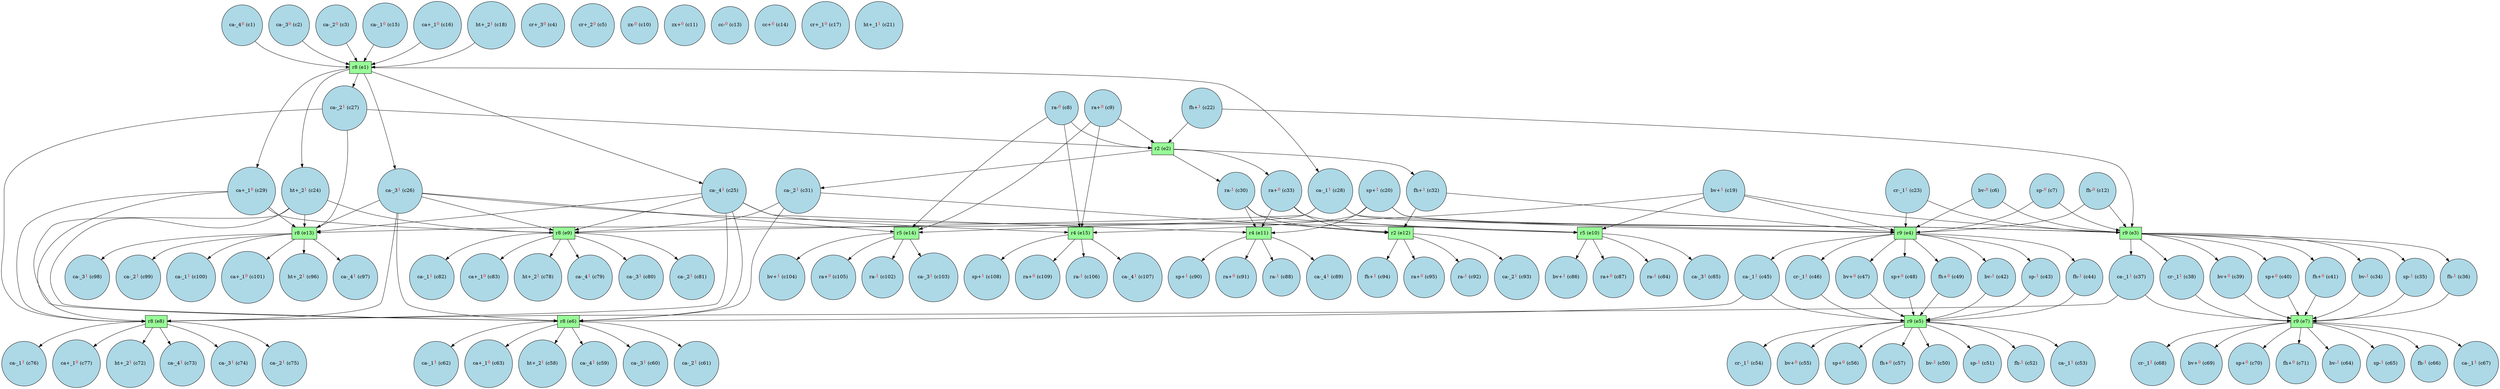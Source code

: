 digraph test {
  c1 -> e1;
  c2 -> e1;
  c3 -> e1;
  c6 -> e4;
  c6 -> e3;
  c7 -> e4;
  c7 -> e3;
  c8 -> e14;
  c8 -> e15;
  c8 -> e2;
  c9 -> e14;
  c9 -> e15;
  c9 -> e2;
  c12 -> e4;
  c12 -> e3;
  c15 -> e1;
  c16 -> e1;
  c18 -> e1;
  c19 -> e4;
  c19 -> e10;
  c19 -> e3;
  c19 -> e14;
  c20 -> e4;
  c20 -> e11;
  c20 -> e3;
  c20 -> e15;
  c22 -> e3;
  c22 -> e2;
  c23 -> e4;
  c23 -> e3;
  e1 -> c24;
  c24 -> e6;
  c24 -> e8;
  c24 -> e9;
  c24 -> e13;
  e1 -> c25;
  c25 -> e6;
  c25 -> e8;
  c25 -> e9;
  c25 -> e11;
  c25 -> e13;
  c25 -> e15;
  e1 -> c26;
  c26 -> e6;
  c26 -> e8;
  c26 -> e9;
  c26 -> e10;
  c26 -> e13;
  c26 -> e14;
  e1 -> c27;
  c27 -> e8;
  c27 -> e13;
  c27 -> e2;
  e1 -> c28;
  c28 -> e4;
  c28 -> e9;
  c28 -> e3;
  c28 -> e13;
  e1 -> c29;
  c29 -> e6;
  c29 -> e8;
  c29 -> e9;
  c29 -> e13;
  e2 -> c30;
  c30 -> e10;
  c30 -> e11;
  c30 -> e12;
  e2 -> c31;
  c31 -> e6;
  c31 -> e9;
  c31 -> e12;
  e2 -> c32;
  c32 -> e4;
  c32 -> e12;
  e2 -> c33;
  c33 -> e10;
  c33 -> e11;
  c33 -> e12;
  e3 -> c34;
  c34 -> e7;
  e3 -> c35;
  c35 -> e7;
  e3 -> c36;
  c36 -> e7;
  e3 -> c37;
  c37 -> e7;
  c37 -> e8;
  e3 -> c38;
  c38 -> e7;
  e3 -> c39;
  c39 -> e7;
  e3 -> c40;
  c40 -> e7;
  e3 -> c41;
  c41 -> e7;
  e4 -> c42;
  c42 -> e5;
  e4 -> c43;
  c43 -> e5;
  e4 -> c44;
  c44 -> e5;
  e4 -> c45;
  c45 -> e5;
  c45 -> e6;
  e4 -> c46;
  c46 -> e5;
  e4 -> c47;
  c47 -> e5;
  e4 -> c48;
  c48 -> e5;
  e4 -> c49;
  c49 -> e5;
  e5 -> c50;
  e5 -> c51;
  e5 -> c52;
  e5 -> c53;
  e5 -> c54;
  e5 -> c55;
  e5 -> c56;
  e5 -> c57;
  e6 -> c58;
  e6 -> c59;
  e6 -> c60;
  e6 -> c61;
  e6 -> c62;
  e6 -> c63;
  e7 -> c64;
  e7 -> c65;
  e7 -> c66;
  e7 -> c67;
  e7 -> c68;
  e7 -> c69;
  e7 -> c70;
  e7 -> c71;
  e8 -> c72;
  e8 -> c73;
  e8 -> c74;
  e8 -> c75;
  e8 -> c76;
  e8 -> c77;
  e9 -> c78;
  e9 -> c79;
  e9 -> c80;
  e9 -> c81;
  e9 -> c82;
  e9 -> c83;
  e10 -> c84;
  e10 -> c85;
  e10 -> c86;
  e10 -> c87;
  e11 -> c88;
  e11 -> c89;
  e11 -> c90;
  e11 -> c91;
  e12 -> c92;
  e12 -> c93;
  e12 -> c94;
  e12 -> c95;
  e13 -> c96;
  e13 -> c97;
  e13 -> c98;
  e13 -> c99;
  e13 -> c100;
  e13 -> c101;
  e14 -> c102;
  e14 -> c103;
  e14 -> c104;
  e14 -> c105;
  e15 -> c106;
  e15 -> c107;
  e15 -> c108;
  e15 -> c109;
  c1 [fillcolor=lightblue label= <ca-_4<FONT COLOR="red"><SUP>0</SUP></FONT>&nbsp;(c1)> shape=circle style=filled];
  c2 [fillcolor=lightblue label= <ca-_3<FONT COLOR="red"><SUP>0</SUP></FONT>&nbsp;(c2)> shape=circle style=filled];
  c3 [fillcolor=lightblue label= <ca-_2<FONT COLOR="red"><SUP>0</SUP></FONT>&nbsp;(c3)> shape=circle style=filled];
  c4 [fillcolor=lightblue label= <cr+_3<FONT COLOR="red"><SUP>0</SUP></FONT>&nbsp;(c4)> shape=circle style=filled];
  c5 [fillcolor=lightblue label= <cr+_2<FONT COLOR="red"><SUP>0</SUP></FONT>&nbsp;(c5)> shape=circle style=filled];
  c6 [fillcolor=lightblue label= <bv-<FONT COLOR="red"><SUP>0</SUP></FONT>&nbsp;(c6)> shape=circle style=filled];
  c7 [fillcolor=lightblue label= <sp-<FONT COLOR="red"><SUP>0</SUP></FONT>&nbsp;(c7)> shape=circle style=filled];
  c8 [fillcolor=lightblue label= <ra-<FONT COLOR="red"><SUP>0</SUP></FONT>&nbsp;(c8)> shape=circle style=filled];
  c9 [fillcolor=lightblue label= <ra+<FONT COLOR="red"><SUP>0</SUP></FONT>&nbsp;(c9)> shape=circle style=filled];
  c10 [fillcolor=lightblue label= <zx-<FONT COLOR="red"><SUP>0</SUP></FONT>&nbsp;(c10)> shape=circle style=filled];
  c11 [fillcolor=lightblue label= <zx+<FONT COLOR="red"><SUP>0</SUP></FONT>&nbsp;(c11)> shape=circle style=filled];
  c12 [fillcolor=lightblue label= <fh-<FONT COLOR="red"><SUP>0</SUP></FONT>&nbsp;(c12)> shape=circle style=filled];
  c13 [fillcolor=lightblue label= <cc-<FONT COLOR="red"><SUP>0</SUP></FONT>&nbsp;(c13)> shape=circle style=filled];
  c14 [fillcolor=lightblue label= <cc+<FONT COLOR="red"><SUP>0</SUP></FONT>&nbsp;(c14)> shape=circle style=filled];
  c15 [fillcolor=lightblue label= <ca-_1<FONT COLOR="red"><SUP>0</SUP></FONT>&nbsp;(c15)> shape=circle style=filled];
  c16 [fillcolor=lightblue label= <ca+_1<FONT COLOR="red"><SUP>0</SUP></FONT>&nbsp;(c16)> shape=circle style=filled];
  c17 [fillcolor=lightblue label= <cr+_1<FONT COLOR="red"><SUP>0</SUP></FONT>&nbsp;(c17)> shape=circle style=filled];
  c18 [fillcolor=lightblue label= <ht+_2<FONT COLOR="red"><SUP>1</SUP></FONT>&nbsp;(c18)> shape=circle style=filled];
  c19 [fillcolor=lightblue label= <bv+<FONT COLOR="red"><SUP>1</SUP></FONT>&nbsp;(c19)> shape=circle style=filled];
  c20 [fillcolor=lightblue label= <sp+<FONT COLOR="red"><SUP>1</SUP></FONT>&nbsp;(c20)> shape=circle style=filled];
  c21 [fillcolor=lightblue label= <ht+_1<FONT COLOR="red"><SUP>1</SUP></FONT>&nbsp;(c21)> shape=circle style=filled];
  c22 [fillcolor=lightblue label= <fh+<FONT COLOR="red"><SUP>1</SUP></FONT>&nbsp;(c22)> shape=circle style=filled];
  c23 [fillcolor=lightblue label= <cr-_1<FONT COLOR="red"><SUP>1</SUP></FONT>&nbsp;(c23)> shape=circle style=filled];
  c24 [fillcolor=lightblue label= <ht+_2<FONT COLOR="red"><SUP>1</SUP></FONT>&nbsp;(c24)> shape=circle style=filled];
  c25 [fillcolor=lightblue label= <ca-_4<FONT COLOR="red"><SUP>1</SUP></FONT>&nbsp;(c25)> shape=circle style=filled];
  c26 [fillcolor=lightblue label= <ca-_3<FONT COLOR="red"><SUP>1</SUP></FONT>&nbsp;(c26)> shape=circle style=filled];
  c27 [fillcolor=lightblue label= <ca-_2<FONT COLOR="red"><SUP>1</SUP></FONT>&nbsp;(c27)> shape=circle style=filled];
  c28 [fillcolor=lightblue label= <ca-_1<FONT COLOR="red"><SUP>1</SUP></FONT>&nbsp;(c28)> shape=circle style=filled];
  c29 [fillcolor=lightblue label= <ca+_1<FONT COLOR="red"><SUP>0</SUP></FONT>&nbsp;(c29)> shape=circle style=filled];
  c30 [fillcolor=lightblue label= <ra-<FONT COLOR="red"><SUP>1</SUP></FONT>&nbsp;(c30)> shape=circle style=filled];
  c31 [fillcolor=lightblue label= <ca-_2<FONT COLOR="red"><SUP>1</SUP></FONT>&nbsp;(c31)> shape=circle style=filled];
  c32 [fillcolor=lightblue label= <fh+<FONT COLOR="red"><SUP>1</SUP></FONT>&nbsp;(c32)> shape=circle style=filled];
  c33 [fillcolor=lightblue label= <ra+<FONT COLOR="red"><SUP>0</SUP></FONT>&nbsp;(c33)> shape=circle style=filled];
  c34 [fillcolor=lightblue label= <bv-<FONT COLOR="red"><SUP>1</SUP></FONT>&nbsp;(c34)> shape=circle style=filled];
  c35 [fillcolor=lightblue label= <sp-<FONT COLOR="red"><SUP>1</SUP></FONT>&nbsp;(c35)> shape=circle style=filled];
  c36 [fillcolor=lightblue label= <fh-<FONT COLOR="red"><SUP>1</SUP></FONT>&nbsp;(c36)> shape=circle style=filled];
  c37 [fillcolor=lightblue label= <ca-_1<FONT COLOR="red"><SUP>1</SUP></FONT>&nbsp;(c37)> shape=circle style=filled];
  c38 [fillcolor=lightblue label= <cr-_1<FONT COLOR="red"><SUP>1</SUP></FONT>&nbsp;(c38)> shape=circle style=filled];
  c39 [fillcolor=lightblue label= <bv+<FONT COLOR="red"><SUP>0</SUP></FONT>&nbsp;(c39)> shape=circle style=filled];
  c40 [fillcolor=lightblue label= <sp+<FONT COLOR="red"><SUP>0</SUP></FONT>&nbsp;(c40)> shape=circle style=filled];
  c41 [fillcolor=lightblue label= <fh+<FONT COLOR="red"><SUP>0</SUP></FONT>&nbsp;(c41)> shape=circle style=filled];
  c42 [fillcolor=lightblue label= <bv-<FONT COLOR="red"><SUP>1</SUP></FONT>&nbsp;(c42)> shape=circle style=filled];
  c43 [fillcolor=lightblue label= <sp-<FONT COLOR="red"><SUP>1</SUP></FONT>&nbsp;(c43)> shape=circle style=filled];
  c44 [fillcolor=lightblue label= <fh-<FONT COLOR="red"><SUP>1</SUP></FONT>&nbsp;(c44)> shape=circle style=filled];
  c45 [fillcolor=lightblue label= <ca-_1<FONT COLOR="red"><SUP>1</SUP></FONT>&nbsp;(c45)> shape=circle style=filled];
  c46 [fillcolor=lightblue label= <cr-_1<FONT COLOR="red"><SUP>1</SUP></FONT>&nbsp;(c46)> shape=circle style=filled];
  c47 [fillcolor=lightblue label= <bv+<FONT COLOR="red"><SUP>0</SUP></FONT>&nbsp;(c47)> shape=circle style=filled];
  c48 [fillcolor=lightblue label= <sp+<FONT COLOR="red"><SUP>0</SUP></FONT>&nbsp;(c48)> shape=circle style=filled];
  c49 [fillcolor=lightblue label= <fh+<FONT COLOR="red"><SUP>0</SUP></FONT>&nbsp;(c49)> shape=circle style=filled];
  c50 [fillcolor=lightblue label= <bv-<FONT COLOR="red"><SUP>1</SUP></FONT>&nbsp;(c50)> shape=circle style=filled];
  c51 [fillcolor=lightblue label= <sp-<FONT COLOR="red"><SUP>1</SUP></FONT>&nbsp;(c51)> shape=circle style=filled];
  c52 [fillcolor=lightblue label= <fh-<FONT COLOR="red"><SUP>1</SUP></FONT>&nbsp;(c52)> shape=circle style=filled];
  c53 [fillcolor=lightblue label= <ca-_1<FONT COLOR="red"><SUP>1</SUP></FONT>&nbsp;(c53)> shape=circle style=filled];
  c54 [fillcolor=lightblue label= <cr-_1<FONT COLOR="red"><SUP>1</SUP></FONT>&nbsp;(c54)> shape=circle style=filled];
  c55 [fillcolor=lightblue label= <bv+<FONT COLOR="red"><SUP>0</SUP></FONT>&nbsp;(c55)> shape=circle style=filled];
  c56 [fillcolor=lightblue label= <sp+<FONT COLOR="red"><SUP>0</SUP></FONT>&nbsp;(c56)> shape=circle style=filled];
  c57 [fillcolor=lightblue label= <fh+<FONT COLOR="red"><SUP>0</SUP></FONT>&nbsp;(c57)> shape=circle style=filled];
  c58 [fillcolor=lightblue label= <ht+_2<FONT COLOR="red"><SUP>1</SUP></FONT>&nbsp;(c58)> shape=circle style=filled];
  c59 [fillcolor=lightblue label= <ca-_4<FONT COLOR="red"><SUP>1</SUP></FONT>&nbsp;(c59)> shape=circle style=filled];
  c60 [fillcolor=lightblue label= <ca-_3<FONT COLOR="red"><SUP>1</SUP></FONT>&nbsp;(c60)> shape=circle style=filled];
  c61 [fillcolor=lightblue label= <ca-_2<FONT COLOR="red"><SUP>1</SUP></FONT>&nbsp;(c61)> shape=circle style=filled];
  c62 [fillcolor=lightblue label= <ca-_1<FONT COLOR="red"><SUP>1</SUP></FONT>&nbsp;(c62)> shape=circle style=filled];
  c63 [fillcolor=lightblue label= <ca+_1<FONT COLOR="red"><SUP>0</SUP></FONT>&nbsp;(c63)> shape=circle style=filled];
  c64 [fillcolor=lightblue label= <bv-<FONT COLOR="red"><SUP>1</SUP></FONT>&nbsp;(c64)> shape=circle style=filled];
  c65 [fillcolor=lightblue label= <sp-<FONT COLOR="red"><SUP>1</SUP></FONT>&nbsp;(c65)> shape=circle style=filled];
  c66 [fillcolor=lightblue label= <fh-<FONT COLOR="red"><SUP>1</SUP></FONT>&nbsp;(c66)> shape=circle style=filled];
  c67 [fillcolor=lightblue label= <ca-_1<FONT COLOR="red"><SUP>1</SUP></FONT>&nbsp;(c67)> shape=circle style=filled];
  c68 [fillcolor=lightblue label= <cr-_1<FONT COLOR="red"><SUP>1</SUP></FONT>&nbsp;(c68)> shape=circle style=filled];
  c69 [fillcolor=lightblue label= <bv+<FONT COLOR="red"><SUP>0</SUP></FONT>&nbsp;(c69)> shape=circle style=filled];
  c70 [fillcolor=lightblue label= <sp+<FONT COLOR="red"><SUP>0</SUP></FONT>&nbsp;(c70)> shape=circle style=filled];
  c71 [fillcolor=lightblue label= <fh+<FONT COLOR="red"><SUP>0</SUP></FONT>&nbsp;(c71)> shape=circle style=filled];
  c72 [fillcolor=lightblue label= <ht+_2<FONT COLOR="red"><SUP>1</SUP></FONT>&nbsp;(c72)> shape=circle style=filled];
  c73 [fillcolor=lightblue label= <ca-_4<FONT COLOR="red"><SUP>1</SUP></FONT>&nbsp;(c73)> shape=circle style=filled];
  c74 [fillcolor=lightblue label= <ca-_3<FONT COLOR="red"><SUP>1</SUP></FONT>&nbsp;(c74)> shape=circle style=filled];
  c75 [fillcolor=lightblue label= <ca-_2<FONT COLOR="red"><SUP>1</SUP></FONT>&nbsp;(c75)> shape=circle style=filled];
  c76 [fillcolor=lightblue label= <ca-_1<FONT COLOR="red"><SUP>1</SUP></FONT>&nbsp;(c76)> shape=circle style=filled];
  c77 [fillcolor=lightblue label= <ca+_1<FONT COLOR="red"><SUP>0</SUP></FONT>&nbsp;(c77)> shape=circle style=filled];
  c78 [fillcolor=lightblue label= <ht+_2<FONT COLOR="red"><SUP>1</SUP></FONT>&nbsp;(c78)> shape=circle style=filled];
  c79 [fillcolor=lightblue label= <ca-_4<FONT COLOR="red"><SUP>1</SUP></FONT>&nbsp;(c79)> shape=circle style=filled];
  c80 [fillcolor=lightblue label= <ca-_3<FONT COLOR="red"><SUP>1</SUP></FONT>&nbsp;(c80)> shape=circle style=filled];
  c81 [fillcolor=lightblue label= <ca-_2<FONT COLOR="red"><SUP>1</SUP></FONT>&nbsp;(c81)> shape=circle style=filled];
  c82 [fillcolor=lightblue label= <ca-_1<FONT COLOR="red"><SUP>1</SUP></FONT>&nbsp;(c82)> shape=circle style=filled];
  c83 [fillcolor=lightblue label= <ca+_1<FONT COLOR="red"><SUP>0</SUP></FONT>&nbsp;(c83)> shape=circle style=filled];
  c84 [fillcolor=lightblue label= <ra-<FONT COLOR="red"><SUP>1</SUP></FONT>&nbsp;(c84)> shape=circle style=filled];
  c85 [fillcolor=lightblue label= <ca-_3<FONT COLOR="red"><SUP>1</SUP></FONT>&nbsp;(c85)> shape=circle style=filled];
  c86 [fillcolor=lightblue label= <bv+<FONT COLOR="red"><SUP>1</SUP></FONT>&nbsp;(c86)> shape=circle style=filled];
  c87 [fillcolor=lightblue label= <ra+<FONT COLOR="red"><SUP>0</SUP></FONT>&nbsp;(c87)> shape=circle style=filled];
  c88 [fillcolor=lightblue label= <ra-<FONT COLOR="red"><SUP>1</SUP></FONT>&nbsp;(c88)> shape=circle style=filled];
  c89 [fillcolor=lightblue label= <ca-_4<FONT COLOR="red"><SUP>1</SUP></FONT>&nbsp;(c89)> shape=circle style=filled];
  c90 [fillcolor=lightblue label= <sp+<FONT COLOR="red"><SUP>1</SUP></FONT>&nbsp;(c90)> shape=circle style=filled];
  c91 [fillcolor=lightblue label= <ra+<FONT COLOR="red"><SUP>0</SUP></FONT>&nbsp;(c91)> shape=circle style=filled];
  c92 [fillcolor=lightblue label= <ra-<FONT COLOR="red"><SUP>1</SUP></FONT>&nbsp;(c92)> shape=circle style=filled];
  c93 [fillcolor=lightblue label= <ca-_2<FONT COLOR="red"><SUP>1</SUP></FONT>&nbsp;(c93)> shape=circle style=filled];
  c94 [fillcolor=lightblue label= <fh+<FONT COLOR="red"><SUP>1</SUP></FONT>&nbsp;(c94)> shape=circle style=filled];
  c95 [fillcolor=lightblue label= <ra+<FONT COLOR="red"><SUP>0</SUP></FONT>&nbsp;(c95)> shape=circle style=filled];
  c96 [fillcolor=lightblue label= <ht+_2<FONT COLOR="red"><SUP>1</SUP></FONT>&nbsp;(c96)> shape=circle style=filled];
  c97 [fillcolor=lightblue label= <ca-_4<FONT COLOR="red"><SUP>1</SUP></FONT>&nbsp;(c97)> shape=circle style=filled];
  c98 [fillcolor=lightblue label= <ca-_3<FONT COLOR="red"><SUP>1</SUP></FONT>&nbsp;(c98)> shape=circle style=filled];
  c99 [fillcolor=lightblue label= <ca-_2<FONT COLOR="red"><SUP>1</SUP></FONT>&nbsp;(c99)> shape=circle style=filled];
  c100 [fillcolor=lightblue label= <ca-_1<FONT COLOR="red"><SUP>1</SUP></FONT>&nbsp;(c100)> shape=circle style=filled];
  c101 [fillcolor=lightblue label= <ca+_1<FONT COLOR="red"><SUP>0</SUP></FONT>&nbsp;(c101)> shape=circle style=filled];
  c102 [fillcolor=lightblue label= <ra-<FONT COLOR="red"><SUP>1</SUP></FONT>&nbsp;(c102)> shape=circle style=filled];
  c103 [fillcolor=lightblue label= <ca-_3<FONT COLOR="red"><SUP>1</SUP></FONT>&nbsp;(c103)> shape=circle style=filled];
  c104 [fillcolor=lightblue label= <bv+<FONT COLOR="red"><SUP>1</SUP></FONT>&nbsp;(c104)> shape=circle style=filled];
  c105 [fillcolor=lightblue label= <ra+<FONT COLOR="red"><SUP>0</SUP></FONT>&nbsp;(c105)> shape=circle style=filled];
  c106 [fillcolor=lightblue label= <ra-<FONT COLOR="red"><SUP>1</SUP></FONT>&nbsp;(c106)> shape=circle style=filled];
  c107 [fillcolor=lightblue label= <ca-_4<FONT COLOR="red"><SUP>1</SUP></FONT>&nbsp;(c107)> shape=circle style=filled];
  c108 [fillcolor=lightblue label= <sp+<FONT COLOR="red"><SUP>1</SUP></FONT>&nbsp;(c108)> shape=circle style=filled];
  c109 [fillcolor=lightblue label= <ra+<FONT COLOR="red"><SUP>0</SUP></FONT>&nbsp;(c109)> shape=circle style=filled];
  e1 [fillcolor=palegreen label="r8 (e1)" shape=box style=filled];
  e2 [fillcolor=palegreen label="r2 (e2)" shape=box style=filled];
  e3 [fillcolor=palegreen label="r9 (e3)" shape=box style=filled];
  e4 [fillcolor=palegreen label="r9 (e4)" shape=box style=filled];
  e5 [fillcolor=palegreen label="r9 (e5)" shape=box style=filled];
  e6 [fillcolor=palegreen label="r8 (e6)" shape=box style=filled];
  e7 [fillcolor=palegreen label="r9 (e7)" shape=box style=filled];
  e8 [fillcolor=palegreen label="r8 (e8)" shape=box style=filled];
  e9 [fillcolor=palegreen label="r8 (e9)" shape=box style=filled];
  e10 [fillcolor=palegreen label="r5 (e10)" shape=box style=filled];
  e11 [fillcolor=palegreen label="r4 (e11)" shape=box style=filled];
  e12 [fillcolor=palegreen label="r2 (e12)" shape=box style=filled];
  e13 [fillcolor=palegreen label="r8 (e13)" shape=box style=filled];
  e14 [fillcolor=palegreen label="r5 (e14)" shape=box style=filled];
  e15 [fillcolor=palegreen label="r4 (e15)" shape=box style=filled];
}

